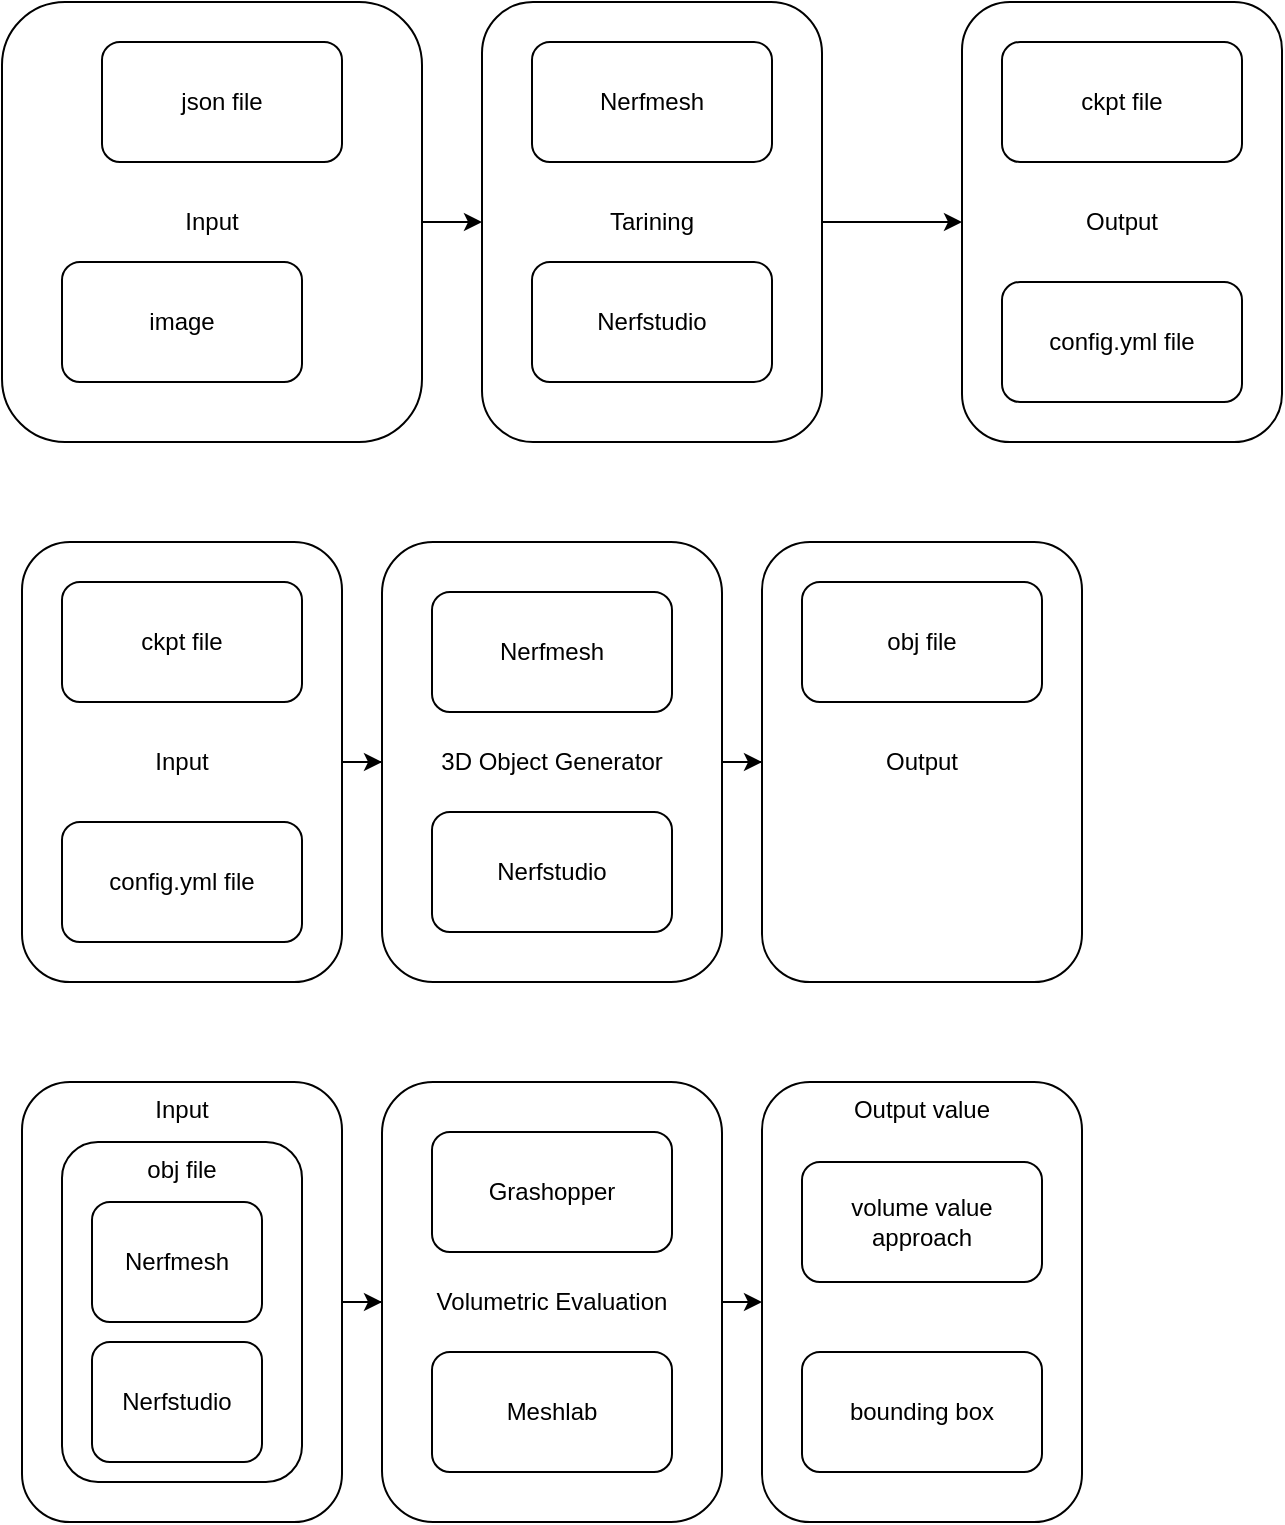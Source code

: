 <mxfile version="20.8.3" type="github">
  <diagram id="d91lYLYnUfRvecvY5fYK" name="Halaman-1">
    <mxGraphModel dx="1647" dy="859" grid="1" gridSize="10" guides="1" tooltips="1" connect="1" arrows="1" fold="1" page="1" pageScale="1" pageWidth="827" pageHeight="1169" math="0" shadow="0">
      <root>
        <mxCell id="0" />
        <mxCell id="1" parent="0" />
        <mxCell id="gMMENVyPk0METZYD5mTd-26" style="edgeStyle=orthogonalEdgeStyle;rounded=0;orthogonalLoop=1;jettySize=auto;html=1;exitX=1;exitY=0.5;exitDx=0;exitDy=0;entryX=0;entryY=0.5;entryDx=0;entryDy=0;" edge="1" parent="1" source="gMMENVyPk0METZYD5mTd-1" target="gMMENVyPk0METZYD5mTd-4">
          <mxGeometry relative="1" as="geometry" />
        </mxCell>
        <mxCell id="gMMENVyPk0METZYD5mTd-1" value="Input" style="rounded=1;whiteSpace=wrap;html=1;" vertex="1" parent="1">
          <mxGeometry x="20" y="50" width="210" height="220" as="geometry" />
        </mxCell>
        <mxCell id="gMMENVyPk0METZYD5mTd-2" value="image" style="rounded=1;whiteSpace=wrap;html=1;" vertex="1" parent="1">
          <mxGeometry x="50" y="180" width="120" height="60" as="geometry" />
        </mxCell>
        <mxCell id="gMMENVyPk0METZYD5mTd-3" value="json file" style="rounded=1;whiteSpace=wrap;html=1;" vertex="1" parent="1">
          <mxGeometry x="70" y="70" width="120" height="60" as="geometry" />
        </mxCell>
        <mxCell id="gMMENVyPk0METZYD5mTd-25" style="edgeStyle=orthogonalEdgeStyle;rounded=0;orthogonalLoop=1;jettySize=auto;html=1;exitX=1;exitY=0.5;exitDx=0;exitDy=0;entryX=0;entryY=0.5;entryDx=0;entryDy=0;" edge="1" parent="1" source="gMMENVyPk0METZYD5mTd-4" target="gMMENVyPk0METZYD5mTd-6">
          <mxGeometry relative="1" as="geometry" />
        </mxCell>
        <mxCell id="gMMENVyPk0METZYD5mTd-4" value="Tarining" style="rounded=1;whiteSpace=wrap;html=1;" vertex="1" parent="1">
          <mxGeometry x="260" y="50" width="170" height="220" as="geometry" />
        </mxCell>
        <mxCell id="gMMENVyPk0METZYD5mTd-6" value="Output" style="rounded=1;whiteSpace=wrap;html=1;" vertex="1" parent="1">
          <mxGeometry x="500" y="50" width="160" height="220" as="geometry" />
        </mxCell>
        <mxCell id="gMMENVyPk0METZYD5mTd-7" value="ckpt file" style="rounded=1;whiteSpace=wrap;html=1;" vertex="1" parent="1">
          <mxGeometry x="520" y="70" width="120" height="60" as="geometry" />
        </mxCell>
        <mxCell id="gMMENVyPk0METZYD5mTd-8" value="config.yml file" style="rounded=1;whiteSpace=wrap;html=1;" vertex="1" parent="1">
          <mxGeometry x="520" y="190" width="120" height="60" as="geometry" />
        </mxCell>
        <mxCell id="gMMENVyPk0METZYD5mTd-27" style="edgeStyle=orthogonalEdgeStyle;rounded=0;orthogonalLoop=1;jettySize=auto;html=1;exitX=1;exitY=0.5;exitDx=0;exitDy=0;" edge="1" parent="1" source="gMMENVyPk0METZYD5mTd-9" target="gMMENVyPk0METZYD5mTd-12">
          <mxGeometry relative="1" as="geometry" />
        </mxCell>
        <mxCell id="gMMENVyPk0METZYD5mTd-9" value="Input" style="rounded=1;whiteSpace=wrap;html=1;" vertex="1" parent="1">
          <mxGeometry x="30" y="320" width="160" height="220" as="geometry" />
        </mxCell>
        <mxCell id="gMMENVyPk0METZYD5mTd-10" value="ckpt file" style="rounded=1;whiteSpace=wrap;html=1;" vertex="1" parent="1">
          <mxGeometry x="50" y="340" width="120" height="60" as="geometry" />
        </mxCell>
        <mxCell id="gMMENVyPk0METZYD5mTd-11" value="config.yml file" style="rounded=1;whiteSpace=wrap;html=1;" vertex="1" parent="1">
          <mxGeometry x="50" y="460" width="120" height="60" as="geometry" />
        </mxCell>
        <mxCell id="gMMENVyPk0METZYD5mTd-30" style="edgeStyle=orthogonalEdgeStyle;rounded=0;orthogonalLoop=1;jettySize=auto;html=1;exitX=1;exitY=0.5;exitDx=0;exitDy=0;" edge="1" parent="1" source="gMMENVyPk0METZYD5mTd-12" target="gMMENVyPk0METZYD5mTd-13">
          <mxGeometry relative="1" as="geometry" />
        </mxCell>
        <mxCell id="gMMENVyPk0METZYD5mTd-12" value="3D Object Generator" style="rounded=1;whiteSpace=wrap;html=1;" vertex="1" parent="1">
          <mxGeometry x="210" y="320" width="170" height="220" as="geometry" />
        </mxCell>
        <mxCell id="gMMENVyPk0METZYD5mTd-13" value="Output" style="rounded=1;whiteSpace=wrap;html=1;" vertex="1" parent="1">
          <mxGeometry x="400" y="320" width="160" height="220" as="geometry" />
        </mxCell>
        <mxCell id="gMMENVyPk0METZYD5mTd-15" value="Nerfmesh" style="rounded=1;whiteSpace=wrap;html=1;" vertex="1" parent="1">
          <mxGeometry x="285" y="70" width="120" height="60" as="geometry" />
        </mxCell>
        <mxCell id="gMMENVyPk0METZYD5mTd-16" value="Nerfstudio" style="rounded=1;whiteSpace=wrap;html=1;" vertex="1" parent="1">
          <mxGeometry x="285" y="180" width="120" height="60" as="geometry" />
        </mxCell>
        <mxCell id="gMMENVyPk0METZYD5mTd-17" value="obj file" style="rounded=1;whiteSpace=wrap;html=1;" vertex="1" parent="1">
          <mxGeometry x="420" y="340" width="120" height="60" as="geometry" />
        </mxCell>
        <mxCell id="gMMENVyPk0METZYD5mTd-18" value="Nerfmesh" style="rounded=1;whiteSpace=wrap;html=1;" vertex="1" parent="1">
          <mxGeometry x="235" y="345" width="120" height="60" as="geometry" />
        </mxCell>
        <mxCell id="gMMENVyPk0METZYD5mTd-19" value="Nerfstudio" style="rounded=1;whiteSpace=wrap;html=1;" vertex="1" parent="1">
          <mxGeometry x="235" y="455" width="120" height="60" as="geometry" />
        </mxCell>
        <mxCell id="gMMENVyPk0METZYD5mTd-36" style="edgeStyle=orthogonalEdgeStyle;rounded=0;orthogonalLoop=1;jettySize=auto;html=1;exitX=1;exitY=0.5;exitDx=0;exitDy=0;" edge="1" parent="1" source="gMMENVyPk0METZYD5mTd-31" target="gMMENVyPk0METZYD5mTd-33">
          <mxGeometry relative="1" as="geometry" />
        </mxCell>
        <mxCell id="gMMENVyPk0METZYD5mTd-31" value="Input" style="rounded=1;whiteSpace=wrap;html=1;verticalAlign=top;" vertex="1" parent="1">
          <mxGeometry x="30" y="590" width="160" height="220" as="geometry" />
        </mxCell>
        <mxCell id="gMMENVyPk0METZYD5mTd-32" value="obj file" style="rounded=1;whiteSpace=wrap;html=1;verticalAlign=top;" vertex="1" parent="1">
          <mxGeometry x="50" y="620" width="120" height="170" as="geometry" />
        </mxCell>
        <mxCell id="gMMENVyPk0METZYD5mTd-42" style="edgeStyle=orthogonalEdgeStyle;rounded=0;orthogonalLoop=1;jettySize=auto;html=1;exitX=1;exitY=0.5;exitDx=0;exitDy=0;entryX=0;entryY=0.5;entryDx=0;entryDy=0;" edge="1" parent="1" source="gMMENVyPk0METZYD5mTd-33" target="gMMENVyPk0METZYD5mTd-39">
          <mxGeometry relative="1" as="geometry" />
        </mxCell>
        <mxCell id="gMMENVyPk0METZYD5mTd-33" value="Volumetric Evaluation" style="rounded=1;whiteSpace=wrap;html=1;" vertex="1" parent="1">
          <mxGeometry x="210" y="590" width="170" height="220" as="geometry" />
        </mxCell>
        <mxCell id="gMMENVyPk0METZYD5mTd-34" value="Grashopper" style="rounded=1;whiteSpace=wrap;html=1;" vertex="1" parent="1">
          <mxGeometry x="235" y="615" width="120" height="60" as="geometry" />
        </mxCell>
        <mxCell id="gMMENVyPk0METZYD5mTd-35" value="Meshlab" style="rounded=1;whiteSpace=wrap;html=1;" vertex="1" parent="1">
          <mxGeometry x="235" y="725" width="120" height="60" as="geometry" />
        </mxCell>
        <mxCell id="gMMENVyPk0METZYD5mTd-37" value="Nerfmesh" style="rounded=1;whiteSpace=wrap;html=1;" vertex="1" parent="1">
          <mxGeometry x="65" y="650" width="85" height="60" as="geometry" />
        </mxCell>
        <mxCell id="gMMENVyPk0METZYD5mTd-38" value="Nerfstudio" style="rounded=1;whiteSpace=wrap;html=1;" vertex="1" parent="1">
          <mxGeometry x="65" y="720" width="85" height="60" as="geometry" />
        </mxCell>
        <mxCell id="gMMENVyPk0METZYD5mTd-39" value="Output value" style="rounded=1;whiteSpace=wrap;html=1;verticalAlign=top;" vertex="1" parent="1">
          <mxGeometry x="400" y="590" width="160" height="220" as="geometry" />
        </mxCell>
        <mxCell id="gMMENVyPk0METZYD5mTd-40" value="volume value approach" style="rounded=1;whiteSpace=wrap;html=1;" vertex="1" parent="1">
          <mxGeometry x="420" y="630" width="120" height="60" as="geometry" />
        </mxCell>
        <mxCell id="gMMENVyPk0METZYD5mTd-41" value="bounding box" style="rounded=1;whiteSpace=wrap;html=1;" vertex="1" parent="1">
          <mxGeometry x="420" y="725" width="120" height="60" as="geometry" />
        </mxCell>
      </root>
    </mxGraphModel>
  </diagram>
</mxfile>
